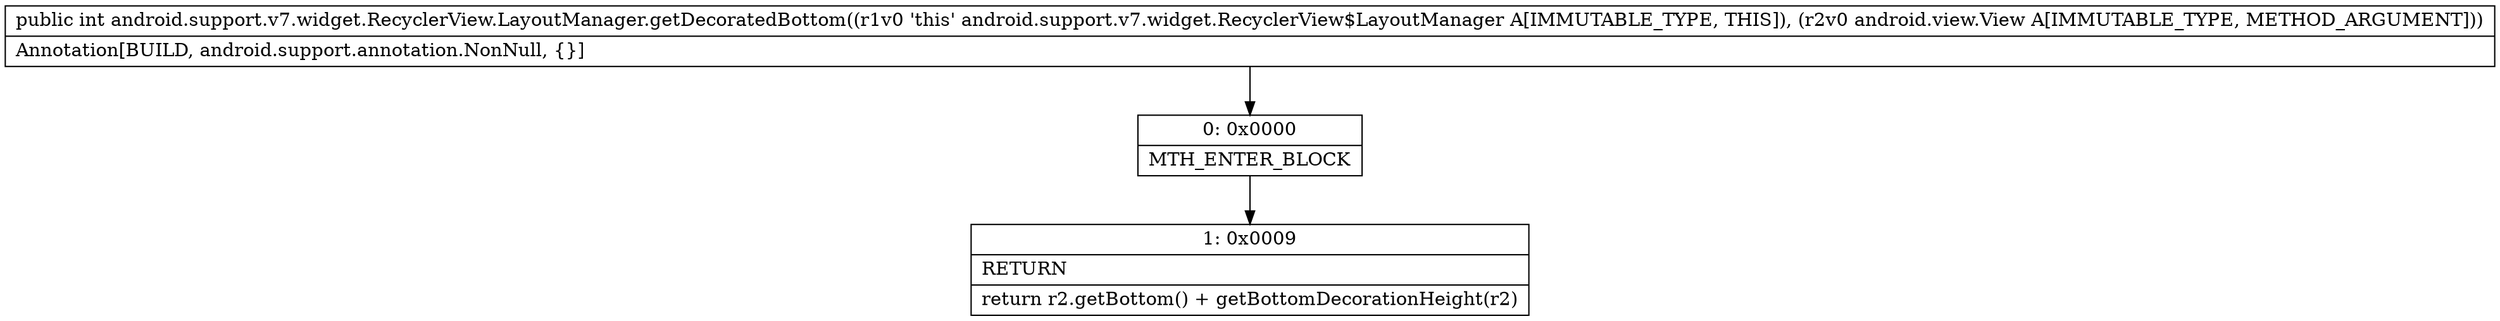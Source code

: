 digraph "CFG forandroid.support.v7.widget.RecyclerView.LayoutManager.getDecoratedBottom(Landroid\/view\/View;)I" {
Node_0 [shape=record,label="{0\:\ 0x0000|MTH_ENTER_BLOCK\l}"];
Node_1 [shape=record,label="{1\:\ 0x0009|RETURN\l|return r2.getBottom() + getBottomDecorationHeight(r2)\l}"];
MethodNode[shape=record,label="{public int android.support.v7.widget.RecyclerView.LayoutManager.getDecoratedBottom((r1v0 'this' android.support.v7.widget.RecyclerView$LayoutManager A[IMMUTABLE_TYPE, THIS]), (r2v0 android.view.View A[IMMUTABLE_TYPE, METHOD_ARGUMENT]))  | Annotation[BUILD, android.support.annotation.NonNull, \{\}]\l}"];
MethodNode -> Node_0;
Node_0 -> Node_1;
}

